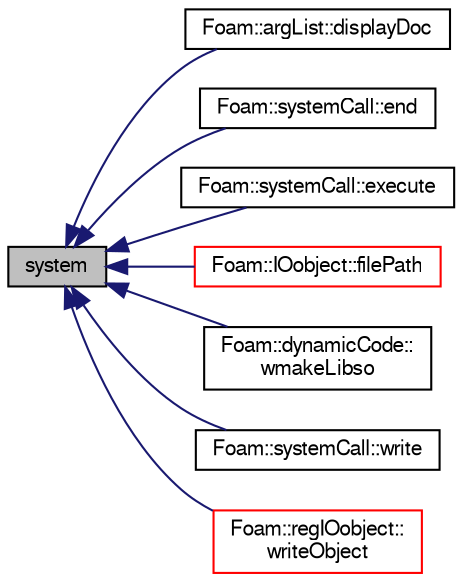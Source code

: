 digraph "system"
{
  bgcolor="transparent";
  edge [fontname="FreeSans",fontsize="10",labelfontname="FreeSans",labelfontsize="10"];
  node [fontname="FreeSans",fontsize="10",shape=record];
  rankdir="LR";
  Node1 [label="system",height=0.2,width=0.4,color="black", fillcolor="grey75", style="filled" fontcolor="black"];
  Node1 -> Node2 [dir="back",color="midnightblue",fontsize="10",style="solid",fontname="FreeSans"];
  Node2 [label="Foam::argList::displayDoc",height=0.2,width=0.4,color="black",URL="$a00060.html#a5e97703e7a4558fc3db953c46175f1d2",tooltip="Display documentation in browser. "];
  Node1 -> Node3 [dir="back",color="midnightblue",fontsize="10",style="solid",fontname="FreeSans"];
  Node3 [label="Foam::systemCall::end",height=0.2,width=0.4,color="black",URL="$a02476.html#aaf81d3fdaf258088d7692fa70cece087",tooltip="Execute the &quot;endCalls&quot; at the final time-loop. "];
  Node1 -> Node4 [dir="back",color="midnightblue",fontsize="10",style="solid",fontname="FreeSans"];
  Node4 [label="Foam::systemCall::execute",height=0.2,width=0.4,color="black",URL="$a02476.html#a61af3e60b94ae3e748f6fbac1e794af7",tooltip="Execute the &quot;executeCalls&quot; at each time-step. "];
  Node1 -> Node5 [dir="back",color="midnightblue",fontsize="10",style="solid",fontname="FreeSans"];
  Node5 [label="Foam::IOobject::filePath",height=0.2,width=0.4,color="red",URL="$a01142.html#ae01669f614e6edcf76455737b47707fd",tooltip="Return complete path + object name if the file exists. "];
  Node1 -> Node6 [dir="back",color="midnightblue",fontsize="10",style="solid",fontname="FreeSans"];
  Node6 [label="Foam::dynamicCode::\lwmakeLibso",height=0.2,width=0.4,color="black",URL="$a00573.html#a0ca3a27a83c9af8d418a850d2154afba",tooltip="Compile a libso. "];
  Node1 -> Node7 [dir="back",color="midnightblue",fontsize="10",style="solid",fontname="FreeSans"];
  Node7 [label="Foam::systemCall::write",height=0.2,width=0.4,color="black",URL="$a02476.html#aac759501cf6c7895a70eecbef0226ae1",tooltip="Write, execute the &quot;writeCalls&quot;. "];
  Node1 -> Node8 [dir="back",color="midnightblue",fontsize="10",style="solid",fontname="FreeSans"];
  Node8 [label="Foam::regIOobject::\lwriteObject",height=0.2,width=0.4,color="red",URL="$a02084.html#a25cce2a2cb8ccf489894549d23b116c8",tooltip="Write using given format, version and compression. "];
}
